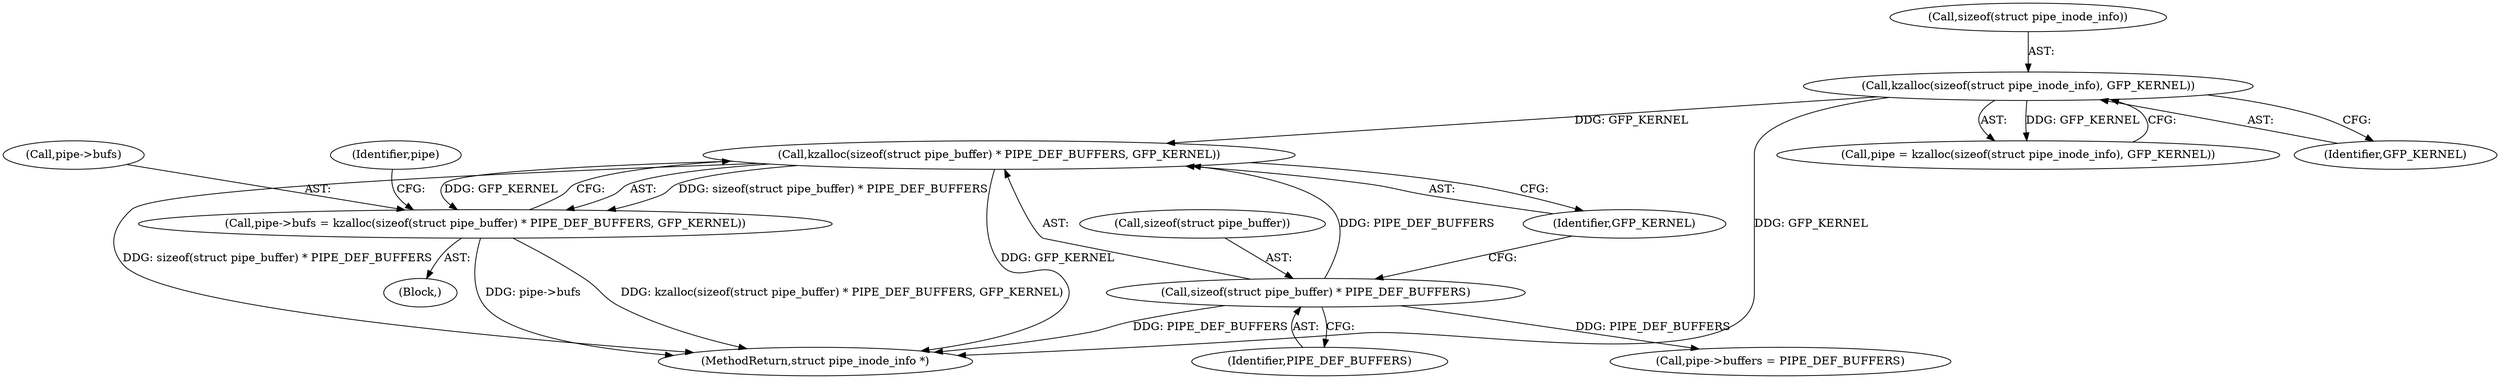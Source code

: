 digraph "1_linux_759c01142a5d0f364a462346168a56de28a80f52@del" {
"1000117" [label="(Call,kzalloc(sizeof(struct pipe_buffer) * PIPE_DEF_BUFFERS, GFP_KERNEL))"];
"1000118" [label="(Call,sizeof(struct pipe_buffer) * PIPE_DEF_BUFFERS)"];
"1000106" [label="(Call,kzalloc(sizeof(struct pipe_inode_info), GFP_KERNEL))"];
"1000113" [label="(Call,pipe->bufs = kzalloc(sizeof(struct pipe_buffer) * PIPE_DEF_BUFFERS, GFP_KERNEL))"];
"1000121" [label="(Identifier,PIPE_DEF_BUFFERS)"];
"1000104" [label="(Call,pipe = kzalloc(sizeof(struct pipe_inode_info), GFP_KERNEL))"];
"1000107" [label="(Call,sizeof(struct pipe_inode_info))"];
"1000106" [label="(Call,kzalloc(sizeof(struct pipe_inode_info), GFP_KERNEL))"];
"1000109" [label="(Identifier,GFP_KERNEL)"];
"1000112" [label="(Block,)"];
"1000113" [label="(Call,pipe->bufs = kzalloc(sizeof(struct pipe_buffer) * PIPE_DEF_BUFFERS, GFP_KERNEL))"];
"1000142" [label="(Call,pipe->buffers = PIPE_DEF_BUFFERS)"];
"1000158" [label="(MethodReturn,struct pipe_inode_info *)"];
"1000119" [label="(Call,sizeof(struct pipe_buffer))"];
"1000114" [label="(Call,pipe->bufs)"];
"1000122" [label="(Identifier,GFP_KERNEL)"];
"1000125" [label="(Identifier,pipe)"];
"1000118" [label="(Call,sizeof(struct pipe_buffer) * PIPE_DEF_BUFFERS)"];
"1000117" [label="(Call,kzalloc(sizeof(struct pipe_buffer) * PIPE_DEF_BUFFERS, GFP_KERNEL))"];
"1000117" -> "1000113"  [label="AST: "];
"1000117" -> "1000122"  [label="CFG: "];
"1000118" -> "1000117"  [label="AST: "];
"1000122" -> "1000117"  [label="AST: "];
"1000113" -> "1000117"  [label="CFG: "];
"1000117" -> "1000158"  [label="DDG: sizeof(struct pipe_buffer) * PIPE_DEF_BUFFERS"];
"1000117" -> "1000158"  [label="DDG: GFP_KERNEL"];
"1000117" -> "1000113"  [label="DDG: sizeof(struct pipe_buffer) * PIPE_DEF_BUFFERS"];
"1000117" -> "1000113"  [label="DDG: GFP_KERNEL"];
"1000118" -> "1000117"  [label="DDG: PIPE_DEF_BUFFERS"];
"1000106" -> "1000117"  [label="DDG: GFP_KERNEL"];
"1000118" -> "1000121"  [label="CFG: "];
"1000119" -> "1000118"  [label="AST: "];
"1000121" -> "1000118"  [label="AST: "];
"1000122" -> "1000118"  [label="CFG: "];
"1000118" -> "1000158"  [label="DDG: PIPE_DEF_BUFFERS"];
"1000118" -> "1000142"  [label="DDG: PIPE_DEF_BUFFERS"];
"1000106" -> "1000104"  [label="AST: "];
"1000106" -> "1000109"  [label="CFG: "];
"1000107" -> "1000106"  [label="AST: "];
"1000109" -> "1000106"  [label="AST: "];
"1000104" -> "1000106"  [label="CFG: "];
"1000106" -> "1000158"  [label="DDG: GFP_KERNEL"];
"1000106" -> "1000104"  [label="DDG: GFP_KERNEL"];
"1000113" -> "1000112"  [label="AST: "];
"1000114" -> "1000113"  [label="AST: "];
"1000125" -> "1000113"  [label="CFG: "];
"1000113" -> "1000158"  [label="DDG: kzalloc(sizeof(struct pipe_buffer) * PIPE_DEF_BUFFERS, GFP_KERNEL)"];
"1000113" -> "1000158"  [label="DDG: pipe->bufs"];
}
